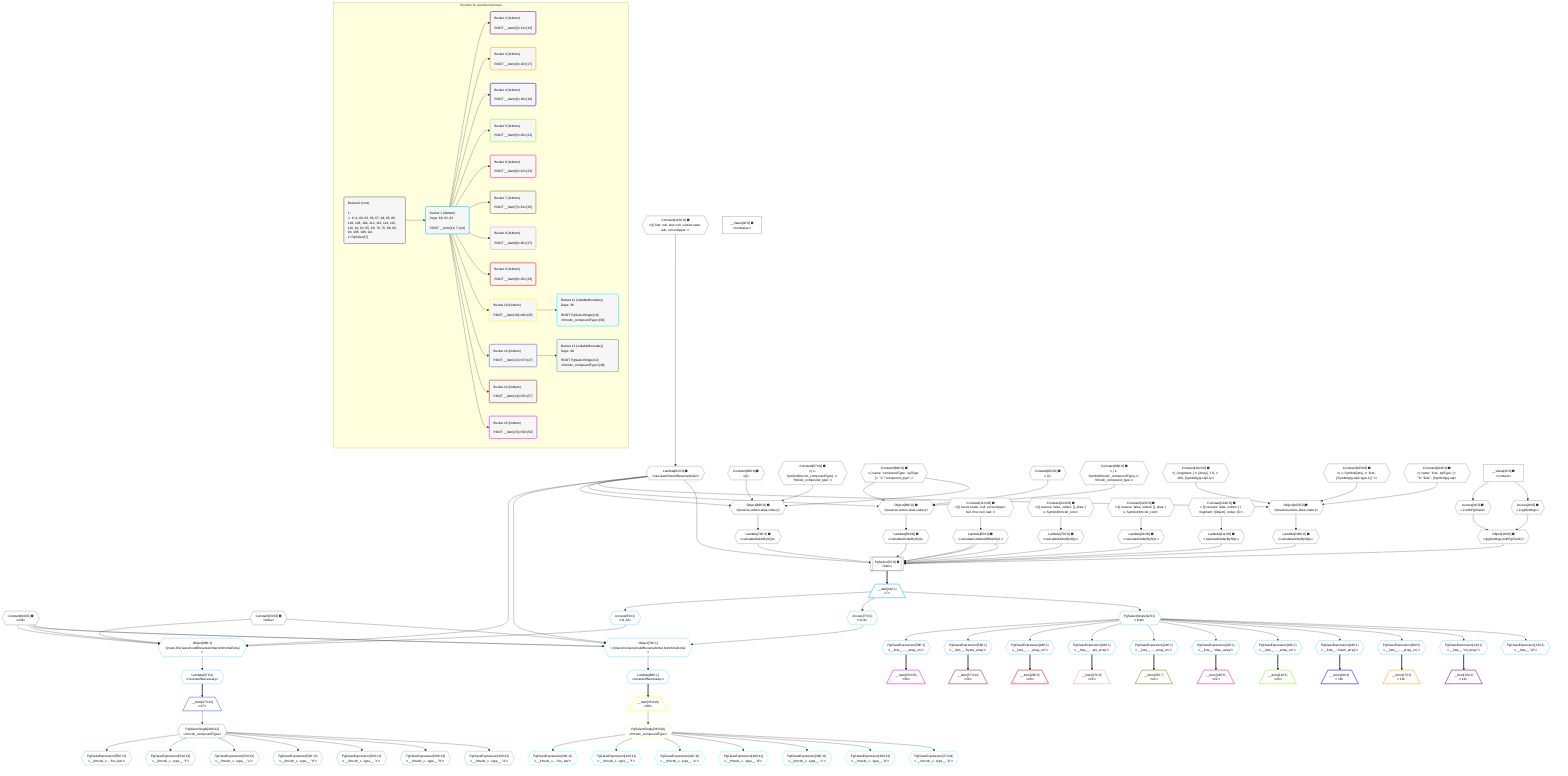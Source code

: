 %%{init: {'themeVariables': { 'fontSize': '12px'}}}%%
graph TD
    classDef path fill:#eee,stroke:#000,color:#000
    classDef plan fill:#fff,stroke-width:1px,color:#000
    classDef itemplan fill:#fff,stroke-width:2px,color:#000
    classDef unbatchedplan fill:#dff,stroke-width:1px,color:#000
    classDef sideeffectplan fill:#fcc,stroke-width:2px,color:#000
    classDef bucket fill:#f6f6f6,color:#000,stroke-width:2px,text-align:left


    %% plan dependencies
    PgSelect7[["PgSelect[7∈0] ➊<br />ᐸlistsᐳ"]]:::plan
    Object10{{"Object[10∈0] ➊<br />ᐸ{pgSettings,withPgClient}ᐳ"}}:::plan
    Lambda65{{"Lambda[65∈0] ➊<br />ᐸcalculateLimitAndOffsetSQLᐳ"}}:::plan
    Lambda70{{"Lambda[70∈0] ➊<br />ᐸcalculateOrderBySQLᐳ"}}:::plan
    Lambda75{{"Lambda[75∈0] ➊<br />ᐸcalculateOrderBySQLᐳ"}}:::plan
    Lambda89{{"Lambda[89∈0] ➊<br />ᐸcalculateOrderBySQLᐳ"}}:::plan
    Lambda94{{"Lambda[94∈0] ➊<br />ᐸcalculateOrderBySQLᐳ"}}:::plan
    Lambda62{{"Lambda[62∈0] ➊<br />ᐸcalculateShouldReverseOrderᐳ"}}:::plan
    Lambda106{{"Lambda[106∈0] ➊<br />ᐸcalculateOrderBySQLᐳ"}}:::plan
    Lambda111{{"Lambda[111∈0] ➊<br />ᐸcalculateOrderBySQLᐳ"}}:::plan
    Object10 & Lambda65 & Lambda70 & Lambda75 & Lambda65 & Lambda89 & Lambda94 & Lambda62 & Lambda65 & Lambda106 & Lambda111 --> PgSelect7
    Object69{{"Object[69∈0] ➊<br />ᐸ{reverse,orders,alias,codec}ᐳ"}}:::plan
    Constant66{{"Constant[66∈0] ➊<br />ᐸ[]ᐳ"}}:::plan
    Constant67{{"Constant[67∈0] ➊<br />ᐸ{ s: Symbol(frmcdc_compoundType), n: 'frmcdc_compound_type',ᐳ"}}:::plan
    Constant68{{"Constant[68∈0] ➊<br />ᐸ{ name: 'compoundType', sqlType: { t: '”c”.”compound_type”',ᐳ"}}:::plan
    Lambda62 & Constant66 & Constant67 & Constant68 --> Object69
    Object88{{"Object[88∈0] ➊<br />ᐸ{reverse,orders,alias,codec}ᐳ"}}:::plan
    Constant85{{"Constant[85∈0] ➊<br />ᐸ[]ᐳ"}}:::plan
    Constant86{{"Constant[86∈0] ➊<br />ᐸ{ s: Symbol(frmcdc_compoundType), n: 'frmcdc_compound_type',ᐳ"}}:::plan
    Lambda62 & Constant85 & Constant86 & Constant68 --> Object88
    Object105{{"Object[105∈0] ➊<br />ᐸ{reverse,orders,alias,codec}ᐳ"}}:::plan
    Constant102{{"Constant[102∈0] ➊<br />ᐸ[ { fragment: { n: [Array], f: 0, c: 266, [Symbol(pg-sql2-tyᐳ"}}:::plan
    Constant103{{"Constant[103∈0] ➊<br />ᐸ{ s: Symbol(lists), n: 'lists', [Symbol(pg-sql2-type-1)]: 'Iᐳ"}}:::plan
    Constant104{{"Constant[104∈0] ➊<br />ᐸ{ name: 'lists', sqlType: { t: '”b”.”lists”', [Symbol(pg-sqlᐳ"}}:::plan
    Lambda62 & Constant102 & Constant103 & Constant104 --> Object105
    Access8{{"Access[8∈0] ➊<br />ᐸ2.pgSettingsᐳ"}}:::plan
    Access9{{"Access[9∈0] ➊<br />ᐸ2.withPgClientᐳ"}}:::plan
    Access8 & Access9 --> Object10
    __Value2["__Value[2∈0] ➊<br />ᐸcontextᐳ"]:::plan
    __Value2 --> Access8
    __Value2 --> Access9
    Constant112{{"Constant[112∈0] ➊<br />ᐸ§{ first: null, last: null, cursorLower: null, cursorUpper: ᐳ"}}:::plan
    Constant112 --> Lambda62
    Constant113{{"Constant[113∈0] ➊<br />ᐸ§{ cursorLower: null, cursorUpper: null, first: null, last: ᐳ"}}:::plan
    Constant113 --> Lambda65
    Object69 --> Lambda70
    Constant114{{"Constant[114∈0] ➊<br />ᐸ§{ reverse: false, orders: [], alias: { s: Symbol(frmcdc_comᐳ"}}:::plan
    Constant114 --> Lambda75
    Object88 --> Lambda89
    Constant115{{"Constant[115∈0] ➊<br />ᐸ§{ reverse: false, orders: [], alias: { s: Symbol(frmcdc_comᐳ"}}:::plan
    Constant115 --> Lambda94
    Object105 --> Lambda106
    Constant116{{"Constant[116∈0] ➊<br />ᐸ§{ reverse: false, orders: [ { fragment: [Object], codec: [Oᐳ"}}:::plan
    Constant116 --> Lambda111
    __Value4["__Value[4∈0] ➊<br />ᐸrootValueᐳ"]:::plan
    Constant60{{"Constant[60∈0] ➊<br />ᐸnullᐳ"}}:::plan
    Constant63{{"Constant[63∈0] ➊<br />ᐸfalseᐳ"}}:::plan
    Object79{{"Object[79∈1]<br />ᐸ{rows,first,last,shouldReverseOrder,fetchOneExtra}ᐳ"}}:::plan
    Access77{{"Access[77∈1]<br />ᐸ11.9ᐳ"}}:::plan
    Access77 & Constant60 & Constant60 & Lambda62 & Constant63 --> Object79
    Object96{{"Object[96∈1]<br />ᐸ{rows,first,last,shouldReverseOrder,fetchOneExtra}ᐳ"}}:::plan
    Access95{{"Access[95∈1]<br />ᐸ11.10ᐳ"}}:::plan
    Access95 & Constant60 & Constant60 & Lambda62 & Constant63 --> Object96
    __Item11[/"__Item[11∈1]<br />ᐸ7ᐳ"\]:::itemplan
    PgSelect7 ==> __Item11
    PgSelectSingle12{{"PgSelectSingle[12∈1]<br />ᐸlistsᐳ"}}:::plan
    __Item11 --> PgSelectSingle12
    PgClassExpression13{{"PgClassExpression[13∈1]<br />ᐸ__lists__.”id”ᐳ"}}:::plan
    PgSelectSingle12 --> PgClassExpression13
    PgClassExpression14{{"PgClassExpression[14∈1]<br />ᐸ__lists__.”int_array”ᐳ"}}:::plan
    PgSelectSingle12 --> PgClassExpression14
    PgClassExpression16{{"PgClassExpression[16∈1]<br />ᐸ__lists__...._array_nn”ᐳ"}}:::plan
    PgSelectSingle12 --> PgClassExpression16
    PgClassExpression18{{"PgClassExpression[18∈1]<br />ᐸ__lists__.”enum_array”ᐳ"}}:::plan
    PgSelectSingle12 --> PgClassExpression18
    PgClassExpression20{{"PgClassExpression[20∈1]<br />ᐸ__lists__...._array_nn”ᐳ"}}:::plan
    PgSelectSingle12 --> PgClassExpression20
    PgClassExpression22{{"PgClassExpression[22∈1]<br />ᐸ__lists__.”date_array”ᐳ"}}:::plan
    PgSelectSingle12 --> PgClassExpression22
    PgClassExpression24{{"PgClassExpression[24∈1]<br />ᐸ__lists__...._array_nn”ᐳ"}}:::plan
    PgSelectSingle12 --> PgClassExpression24
    PgClassExpression26{{"PgClassExpression[26∈1]<br />ᐸ__lists__....ptz_array”ᐳ"}}:::plan
    PgSelectSingle12 --> PgClassExpression26
    PgClassExpression28{{"PgClassExpression[28∈1]<br />ᐸ__lists__...._array_nn”ᐳ"}}:::plan
    PgSelectSingle12 --> PgClassExpression28
    PgClassExpression56{{"PgClassExpression[56∈1]<br />ᐸ__lists__.”bytea_array”ᐳ"}}:::plan
    PgSelectSingle12 --> PgClassExpression56
    PgClassExpression58{{"PgClassExpression[58∈1]<br />ᐸ__lists__...._array_nn”ᐳ"}}:::plan
    PgSelectSingle12 --> PgClassExpression58
    __Item11 --> Access77
    Lambda80{{"Lambda[80∈1]<br />ᐸreverseIfNecessaryᐳ"}}:::plan
    Object79 --> Lambda80
    __Item11 --> Access95
    Lambda97{{"Lambda[97∈1]<br />ᐸreverseIfNecessaryᐳ"}}:::plan
    Object96 --> Lambda97
    __Item15[/"__Item[15∈2]<br />ᐸ14ᐳ"\]:::itemplan
    PgClassExpression14 ==> __Item15
    __Item17[/"__Item[17∈3]<br />ᐸ16ᐳ"\]:::itemplan
    PgClassExpression16 ==> __Item17
    __Item19[/"__Item[19∈4]<br />ᐸ18ᐳ"\]:::itemplan
    PgClassExpression18 ==> __Item19
    __Item21[/"__Item[21∈5]<br />ᐸ20ᐳ"\]:::itemplan
    PgClassExpression20 ==> __Item21
    __Item23[/"__Item[23∈6]<br />ᐸ22ᐳ"\]:::itemplan
    PgClassExpression22 ==> __Item23
    __Item25[/"__Item[25∈7]<br />ᐸ24ᐳ"\]:::itemplan
    PgClassExpression24 ==> __Item25
    __Item27[/"__Item[27∈8]<br />ᐸ26ᐳ"\]:::itemplan
    PgClassExpression26 ==> __Item27
    __Item29[/"__Item[29∈9]<br />ᐸ28ᐳ"\]:::itemplan
    PgClassExpression28 ==> __Item29
    __Item35[/"__Item[35∈10]<br />ᐸ80ᐳ"\]:::itemplan
    Lambda80 ==> __Item35
    PgSelectSingle36{{"PgSelectSingle[36∈10]<br />ᐸfrmcdc_compoundTypeᐳ"}}:::plan
    __Item35 --> PgSelectSingle36
    PgClassExpression37{{"PgClassExpression[37∈11]<br />ᐸ__frmcdc_c...type__.”a”ᐳ"}}:::plan
    PgSelectSingle36 --> PgClassExpression37
    PgClassExpression38{{"PgClassExpression[38∈11]<br />ᐸ__frmcdc_c...type__.”b”ᐳ"}}:::plan
    PgSelectSingle36 --> PgClassExpression38
    PgClassExpression39{{"PgClassExpression[39∈11]<br />ᐸ__frmcdc_c...type__.”c”ᐳ"}}:::plan
    PgSelectSingle36 --> PgClassExpression39
    PgClassExpression40{{"PgClassExpression[40∈11]<br />ᐸ__frmcdc_c...type__.”d”ᐳ"}}:::plan
    PgSelectSingle36 --> PgClassExpression40
    PgClassExpression41{{"PgClassExpression[41∈11]<br />ᐸ__frmcdc_c...type__.”e”ᐳ"}}:::plan
    PgSelectSingle36 --> PgClassExpression41
    PgClassExpression42{{"PgClassExpression[42∈11]<br />ᐸ__frmcdc_c...type__.”f”ᐳ"}}:::plan
    PgSelectSingle36 --> PgClassExpression42
    PgClassExpression43{{"PgClassExpression[43∈11]<br />ᐸ__frmcdc_c....”foo_bar”ᐳ"}}:::plan
    PgSelectSingle36 --> PgClassExpression43
    __Item47[/"__Item[47∈12]<br />ᐸ97ᐳ"\]:::itemplan
    Lambda97 ==> __Item47
    PgSelectSingle48{{"PgSelectSingle[48∈12]<br />ᐸfrmcdc_compoundTypeᐳ"}}:::plan
    __Item47 --> PgSelectSingle48
    PgClassExpression49{{"PgClassExpression[49∈13]<br />ᐸ__frmcdc_c...type__.”a”ᐳ"}}:::plan
    PgSelectSingle48 --> PgClassExpression49
    PgClassExpression50{{"PgClassExpression[50∈13]<br />ᐸ__frmcdc_c...type__.”b”ᐳ"}}:::plan
    PgSelectSingle48 --> PgClassExpression50
    PgClassExpression51{{"PgClassExpression[51∈13]<br />ᐸ__frmcdc_c...type__.”c”ᐳ"}}:::plan
    PgSelectSingle48 --> PgClassExpression51
    PgClassExpression52{{"PgClassExpression[52∈13]<br />ᐸ__frmcdc_c...type__.”d”ᐳ"}}:::plan
    PgSelectSingle48 --> PgClassExpression52
    PgClassExpression53{{"PgClassExpression[53∈13]<br />ᐸ__frmcdc_c...type__.”e”ᐳ"}}:::plan
    PgSelectSingle48 --> PgClassExpression53
    PgClassExpression54{{"PgClassExpression[54∈13]<br />ᐸ__frmcdc_c...type__.”f”ᐳ"}}:::plan
    PgSelectSingle48 --> PgClassExpression54
    PgClassExpression55{{"PgClassExpression[55∈13]<br />ᐸ__frmcdc_c....”foo_bar”ᐳ"}}:::plan
    PgSelectSingle48 --> PgClassExpression55
    __Item57[/"__Item[57∈14]<br />ᐸ56ᐳ"\]:::itemplan
    PgClassExpression56 ==> __Item57
    __Item59[/"__Item[59∈15]<br />ᐸ58ᐳ"\]:::itemplan
    PgClassExpression58 ==> __Item59

    %% define steps

    subgraph "Buckets for queries/v4/arrays"
    Bucket0("Bucket 0 (root)<br /><br />1: <br />ᐳ: 8, 9, 60, 63, 66, 67, 68, 85, 86, 102, 103, 104, 112, 113, 114, 115, 116, 10, 62, 65, 69, 70, 75, 88, 89, 94, 105, 106, 111<br />2: PgSelect[7]"):::bucket
    classDef bucket0 stroke:#696969
    class Bucket0,__Value2,__Value4,PgSelect7,Access8,Access9,Object10,Constant60,Lambda62,Constant63,Lambda65,Constant66,Constant67,Constant68,Object69,Lambda70,Lambda75,Constant85,Constant86,Object88,Lambda89,Lambda94,Constant102,Constant103,Constant104,Object105,Lambda106,Lambda111,Constant112,Constant113,Constant114,Constant115,Constant116 bucket0
    Bucket1("Bucket 1 (listItem)<br />Deps: 60, 62, 63<br /><br />ROOT __Item{1}ᐸ7ᐳ[11]"):::bucket
    classDef bucket1 stroke:#00bfff
    class Bucket1,__Item11,PgSelectSingle12,PgClassExpression13,PgClassExpression14,PgClassExpression16,PgClassExpression18,PgClassExpression20,PgClassExpression22,PgClassExpression24,PgClassExpression26,PgClassExpression28,PgClassExpression56,PgClassExpression58,Access77,Object79,Lambda80,Access95,Object96,Lambda97 bucket1
    Bucket2("Bucket 2 (listItem)<br /><br />ROOT __Item{2}ᐸ14ᐳ[15]"):::bucket
    classDef bucket2 stroke:#7f007f
    class Bucket2,__Item15 bucket2
    Bucket3("Bucket 3 (listItem)<br /><br />ROOT __Item{3}ᐸ16ᐳ[17]"):::bucket
    classDef bucket3 stroke:#ffa500
    class Bucket3,__Item17 bucket3
    Bucket4("Bucket 4 (listItem)<br /><br />ROOT __Item{4}ᐸ18ᐳ[19]"):::bucket
    classDef bucket4 stroke:#0000ff
    class Bucket4,__Item19 bucket4
    Bucket5("Bucket 5 (listItem)<br /><br />ROOT __Item{5}ᐸ20ᐳ[21]"):::bucket
    classDef bucket5 stroke:#7fff00
    class Bucket5,__Item21 bucket5
    Bucket6("Bucket 6 (listItem)<br /><br />ROOT __Item{6}ᐸ22ᐳ[23]"):::bucket
    classDef bucket6 stroke:#ff1493
    class Bucket6,__Item23 bucket6
    Bucket7("Bucket 7 (listItem)<br /><br />ROOT __Item{7}ᐸ24ᐳ[25]"):::bucket
    classDef bucket7 stroke:#808000
    class Bucket7,__Item25 bucket7
    Bucket8("Bucket 8 (listItem)<br /><br />ROOT __Item{8}ᐸ26ᐳ[27]"):::bucket
    classDef bucket8 stroke:#dda0dd
    class Bucket8,__Item27 bucket8
    Bucket9("Bucket 9 (listItem)<br /><br />ROOT __Item{9}ᐸ28ᐳ[29]"):::bucket
    classDef bucket9 stroke:#ff0000
    class Bucket9,__Item29 bucket9
    Bucket10("Bucket 10 (listItem)<br /><br />ROOT __Item{10}ᐸ80ᐳ[35]"):::bucket
    classDef bucket10 stroke:#ffff00
    class Bucket10,__Item35,PgSelectSingle36 bucket10
    Bucket11("Bucket 11 (nullableBoundary)<br />Deps: 36<br /><br />ROOT PgSelectSingle{10}ᐸfrmcdc_compoundTypeᐳ[36]"):::bucket
    classDef bucket11 stroke:#00ffff
    class Bucket11,PgClassExpression37,PgClassExpression38,PgClassExpression39,PgClassExpression40,PgClassExpression41,PgClassExpression42,PgClassExpression43 bucket11
    Bucket12("Bucket 12 (listItem)<br /><br />ROOT __Item{12}ᐸ97ᐳ[47]"):::bucket
    classDef bucket12 stroke:#4169e1
    class Bucket12,__Item47,PgSelectSingle48 bucket12
    Bucket13("Bucket 13 (nullableBoundary)<br />Deps: 48<br /><br />ROOT PgSelectSingle{12}ᐸfrmcdc_compoundTypeᐳ[48]"):::bucket
    classDef bucket13 stroke:#3cb371
    class Bucket13,PgClassExpression49,PgClassExpression50,PgClassExpression51,PgClassExpression52,PgClassExpression53,PgClassExpression54,PgClassExpression55 bucket13
    Bucket14("Bucket 14 (listItem)<br /><br />ROOT __Item{14}ᐸ56ᐳ[57]"):::bucket
    classDef bucket14 stroke:#a52a2a
    class Bucket14,__Item57 bucket14
    Bucket15("Bucket 15 (listItem)<br /><br />ROOT __Item{15}ᐸ58ᐳ[59]"):::bucket
    classDef bucket15 stroke:#ff00ff
    class Bucket15,__Item59 bucket15
    Bucket0 --> Bucket1
    Bucket1 --> Bucket2 & Bucket3 & Bucket4 & Bucket5 & Bucket6 & Bucket7 & Bucket8 & Bucket9 & Bucket10 & Bucket12 & Bucket14 & Bucket15
    Bucket10 --> Bucket11
    Bucket12 --> Bucket13
    end